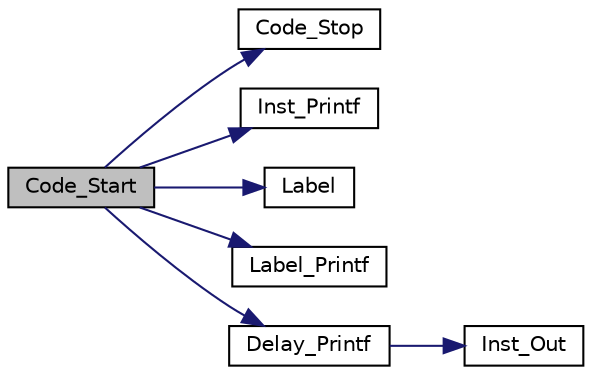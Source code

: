 digraph "Code_Start"
{
  edge [fontname="Helvetica",fontsize="10",labelfontname="Helvetica",labelfontsize="10"];
  node [fontname="Helvetica",fontsize="10",shape=record];
  rankdir="LR";
  Node1 [label="Code_Start",height=0.2,width=0.4,color="black", fillcolor="grey75", style="filled", fontcolor="black"];
  Node1 -> Node2 [color="midnightblue",fontsize="10",style="solid"];
  Node2 [label="Code_Stop",height=0.2,width=0.4,color="black", fillcolor="white", style="filled",URL="$alpha__any_8c.html#a44cf6322f99a0cd1547a49d3b55a8e8f"];
  Node1 -> Node3 [color="midnightblue",fontsize="10",style="solid"];
  Node3 [label="Inst_Printf",height=0.2,width=0.4,color="black", fillcolor="white", style="filled",URL="$ma2asm_8c.html#afeaa1e73d1371e09e196c12b114b9845"];
  Node1 -> Node4 [color="midnightblue",fontsize="10",style="solid"];
  Node4 [label="Label",height=0.2,width=0.4,color="black", fillcolor="white", style="filled",URL="$alpha__any_8c.html#a403d2e1c401f1ee3f0e08eea47524291"];
  Node1 -> Node5 [color="midnightblue",fontsize="10",style="solid"];
  Node5 [label="Label_Printf",height=0.2,width=0.4,color="black", fillcolor="white", style="filled",URL="$ma2asm_8c.html#a55647b9192e0e0e7eb3e53f712402558"];
  Node1 -> Node6 [color="midnightblue",fontsize="10",style="solid"];
  Node6 [label="Delay_Printf",height=0.2,width=0.4,color="black", fillcolor="white", style="filled",URL="$sparc64__any_8c.html#a7884ec03fffa38e282f499d97aac3ee2"];
  Node6 -> Node7 [color="midnightblue",fontsize="10",style="solid"];
  Node7 [label="Inst_Out",height=0.2,width=0.4,color="black", fillcolor="white", style="filled",URL="$ma2asm_8c.html#a9608e324baa0506520d6ae9b95ae89ab"];
}
